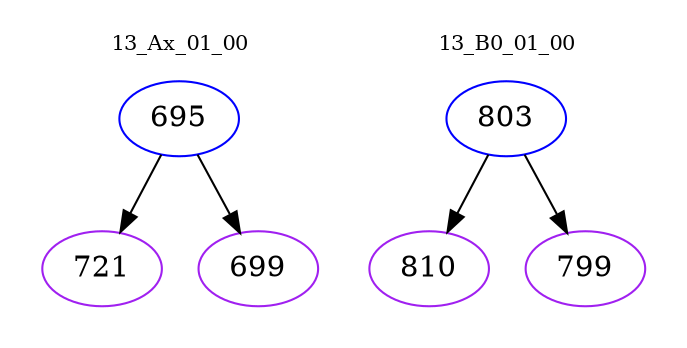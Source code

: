 digraph{
subgraph cluster_0 {
color = white
label = "13_Ax_01_00";
fontsize=10;
T0_695 [label="695", color="blue"]
T0_695 -> T0_721 [color="black"]
T0_721 [label="721", color="purple"]
T0_695 -> T0_699 [color="black"]
T0_699 [label="699", color="purple"]
}
subgraph cluster_1 {
color = white
label = "13_B0_01_00";
fontsize=10;
T1_803 [label="803", color="blue"]
T1_803 -> T1_810 [color="black"]
T1_810 [label="810", color="purple"]
T1_803 -> T1_799 [color="black"]
T1_799 [label="799", color="purple"]
}
}

